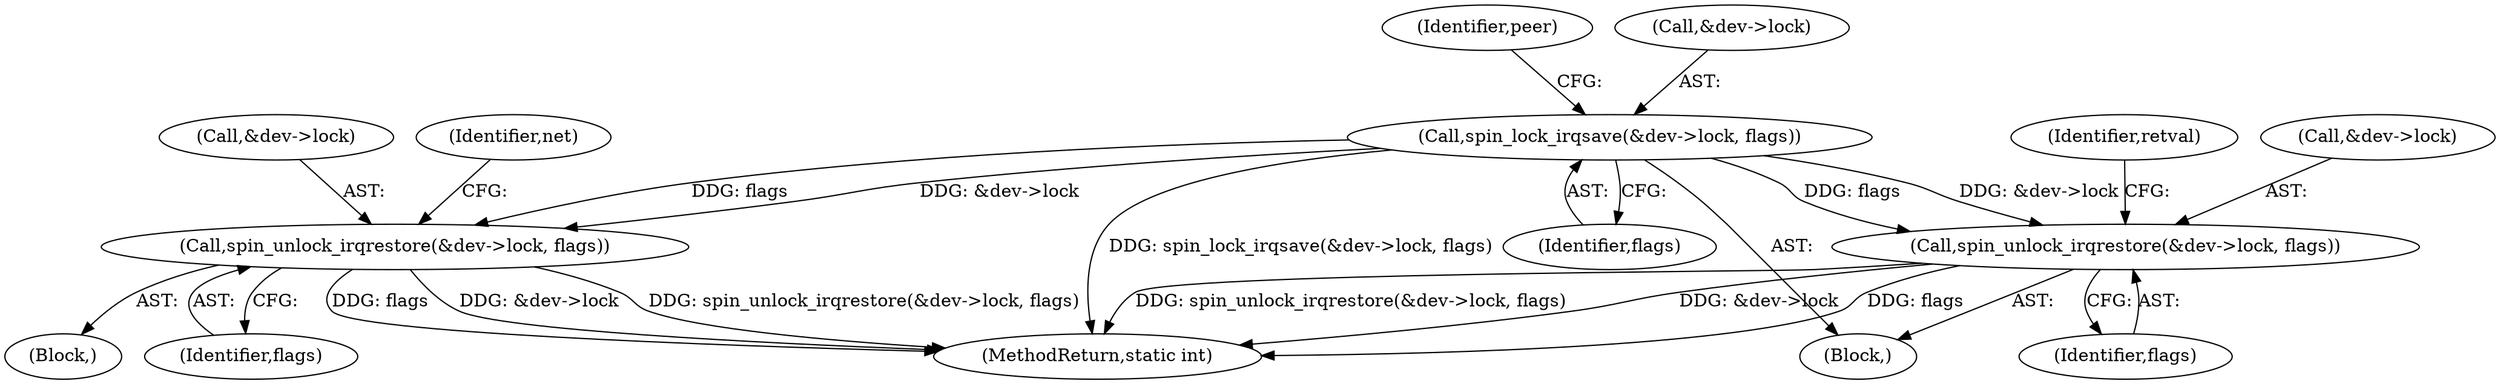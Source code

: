 digraph "0_linux_667121ace9dbafb368618dbabcf07901c962ddac@pointer" {
"1000266" [label="(Call,spin_lock_irqsave(&dev->lock, flags))"];
"1000424" [label="(Call,spin_unlock_irqrestore(&dev->lock, flags))"];
"1000441" [label="(Call,spin_unlock_irqrestore(&dev->lock, flags))"];
"1000432" [label="(Identifier,net)"];
"1000448" [label="(Identifier,retval)"];
"1000441" [label="(Call,spin_unlock_irqrestore(&dev->lock, flags))"];
"1000429" [label="(Identifier,flags)"];
"1000273" [label="(Identifier,peer)"];
"1000406" [label="(Block,)"];
"1000442" [label="(Call,&dev->lock)"];
"1000271" [label="(Identifier,flags)"];
"1000449" [label="(MethodReturn,static int)"];
"1000446" [label="(Identifier,flags)"];
"1000424" [label="(Call,spin_unlock_irqrestore(&dev->lock, flags))"];
"1000266" [label="(Call,spin_lock_irqsave(&dev->lock, flags))"];
"1000425" [label="(Call,&dev->lock)"];
"1000267" [label="(Call,&dev->lock)"];
"1000115" [label="(Block,)"];
"1000266" -> "1000115"  [label="AST: "];
"1000266" -> "1000271"  [label="CFG: "];
"1000267" -> "1000266"  [label="AST: "];
"1000271" -> "1000266"  [label="AST: "];
"1000273" -> "1000266"  [label="CFG: "];
"1000266" -> "1000449"  [label="DDG: spin_lock_irqsave(&dev->lock, flags)"];
"1000266" -> "1000424"  [label="DDG: &dev->lock"];
"1000266" -> "1000424"  [label="DDG: flags"];
"1000266" -> "1000441"  [label="DDG: &dev->lock"];
"1000266" -> "1000441"  [label="DDG: flags"];
"1000424" -> "1000406"  [label="AST: "];
"1000424" -> "1000429"  [label="CFG: "];
"1000425" -> "1000424"  [label="AST: "];
"1000429" -> "1000424"  [label="AST: "];
"1000432" -> "1000424"  [label="CFG: "];
"1000424" -> "1000449"  [label="DDG: &dev->lock"];
"1000424" -> "1000449"  [label="DDG: spin_unlock_irqrestore(&dev->lock, flags)"];
"1000424" -> "1000449"  [label="DDG: flags"];
"1000441" -> "1000115"  [label="AST: "];
"1000441" -> "1000446"  [label="CFG: "];
"1000442" -> "1000441"  [label="AST: "];
"1000446" -> "1000441"  [label="AST: "];
"1000448" -> "1000441"  [label="CFG: "];
"1000441" -> "1000449"  [label="DDG: &dev->lock"];
"1000441" -> "1000449"  [label="DDG: flags"];
"1000441" -> "1000449"  [label="DDG: spin_unlock_irqrestore(&dev->lock, flags)"];
}
